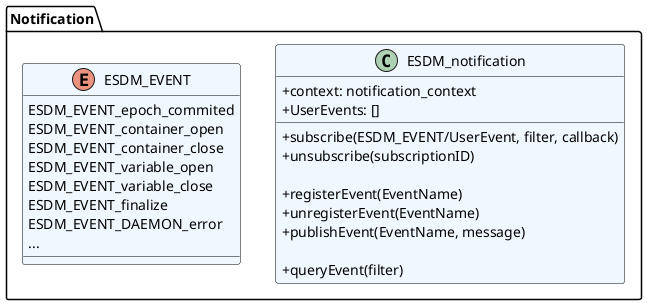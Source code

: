 @startuml
/' title __Epoch__ '/
skinparam noteBackgroundColor beige
skinparam noteBorderColor black
skinparam class {
    BackgroundColor AliceBlue
    BorderColor Black
    ArrowColor Black
    AttributeIconSize 0
}


package Notification {


        class "ESDM_notification" as esdm_notification {
           +context: notification_context
	   +UserEvents: []

           +subscribe(ESDM_EVENT/UserEvent, filter, callback)
           +unsubscribe(subscriptionID)

	   +registerEvent(EventName)
	   +unregisterEvent(EventName)
	   +publishEvent(EventName, message)

	   +queryEvent(filter)
        }

        enum ESDM_EVENT {
		ESDM_EVENT_epoch_commited
		ESDM_EVENT_container_open
		ESDM_EVENT_container_close
		ESDM_EVENT_variable_open
		ESDM_EVENT_variable_close
		ESDM_EVENT_finalize
		ESDM_EVENT_DAEMON_error
		...
	}
  

}

@enduml
